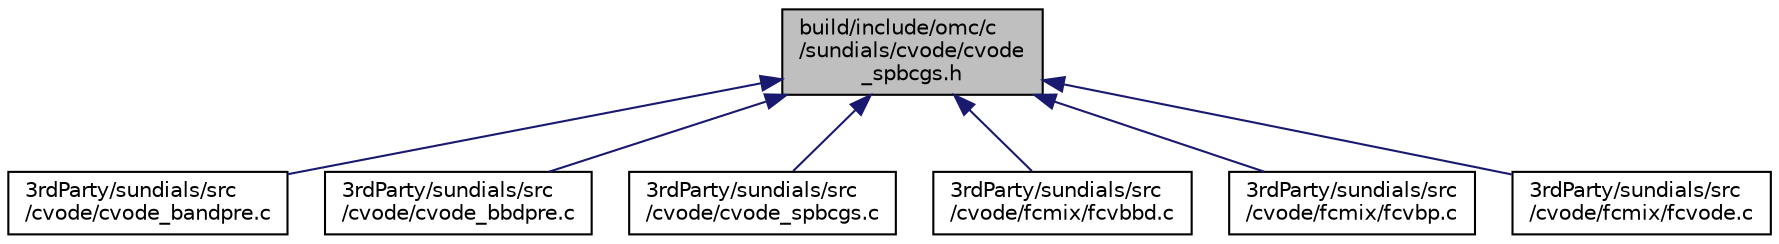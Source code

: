 digraph "build/include/omc/c/sundials/cvode/cvode_spbcgs.h"
{
  edge [fontname="Helvetica",fontsize="10",labelfontname="Helvetica",labelfontsize="10"];
  node [fontname="Helvetica",fontsize="10",shape=record];
  Node3 [label="build/include/omc/c\l/sundials/cvode/cvode\l_spbcgs.h",height=0.2,width=0.4,color="black", fillcolor="grey75", style="filled", fontcolor="black"];
  Node3 -> Node4 [dir="back",color="midnightblue",fontsize="10",style="solid",fontname="Helvetica"];
  Node4 [label="3rdParty/sundials/src\l/cvode/cvode_bandpre.c",height=0.2,width=0.4,color="black", fillcolor="white", style="filled",URL="$d2/da7/cvode__bandpre_8c.html"];
  Node3 -> Node5 [dir="back",color="midnightblue",fontsize="10",style="solid",fontname="Helvetica"];
  Node5 [label="3rdParty/sundials/src\l/cvode/cvode_bbdpre.c",height=0.2,width=0.4,color="black", fillcolor="white", style="filled",URL="$d4/d06/cvode__bbdpre_8c.html"];
  Node3 -> Node6 [dir="back",color="midnightblue",fontsize="10",style="solid",fontname="Helvetica"];
  Node6 [label="3rdParty/sundials/src\l/cvode/cvode_spbcgs.c",height=0.2,width=0.4,color="black", fillcolor="white", style="filled",URL="$db/d41/cvode__spbcgs_8c.html"];
  Node3 -> Node7 [dir="back",color="midnightblue",fontsize="10",style="solid",fontname="Helvetica"];
  Node7 [label="3rdParty/sundials/src\l/cvode/fcmix/fcvbbd.c",height=0.2,width=0.4,color="black", fillcolor="white", style="filled",URL="$d9/d7f/fcvbbd_8c.html"];
  Node3 -> Node8 [dir="back",color="midnightblue",fontsize="10",style="solid",fontname="Helvetica"];
  Node8 [label="3rdParty/sundials/src\l/cvode/fcmix/fcvbp.c",height=0.2,width=0.4,color="black", fillcolor="white", style="filled",URL="$de/d81/fcvbp_8c.html"];
  Node3 -> Node9 [dir="back",color="midnightblue",fontsize="10",style="solid",fontname="Helvetica"];
  Node9 [label="3rdParty/sundials/src\l/cvode/fcmix/fcvode.c",height=0.2,width=0.4,color="black", fillcolor="white", style="filled",URL="$df/d4f/fcvode_8c.html"];
}
